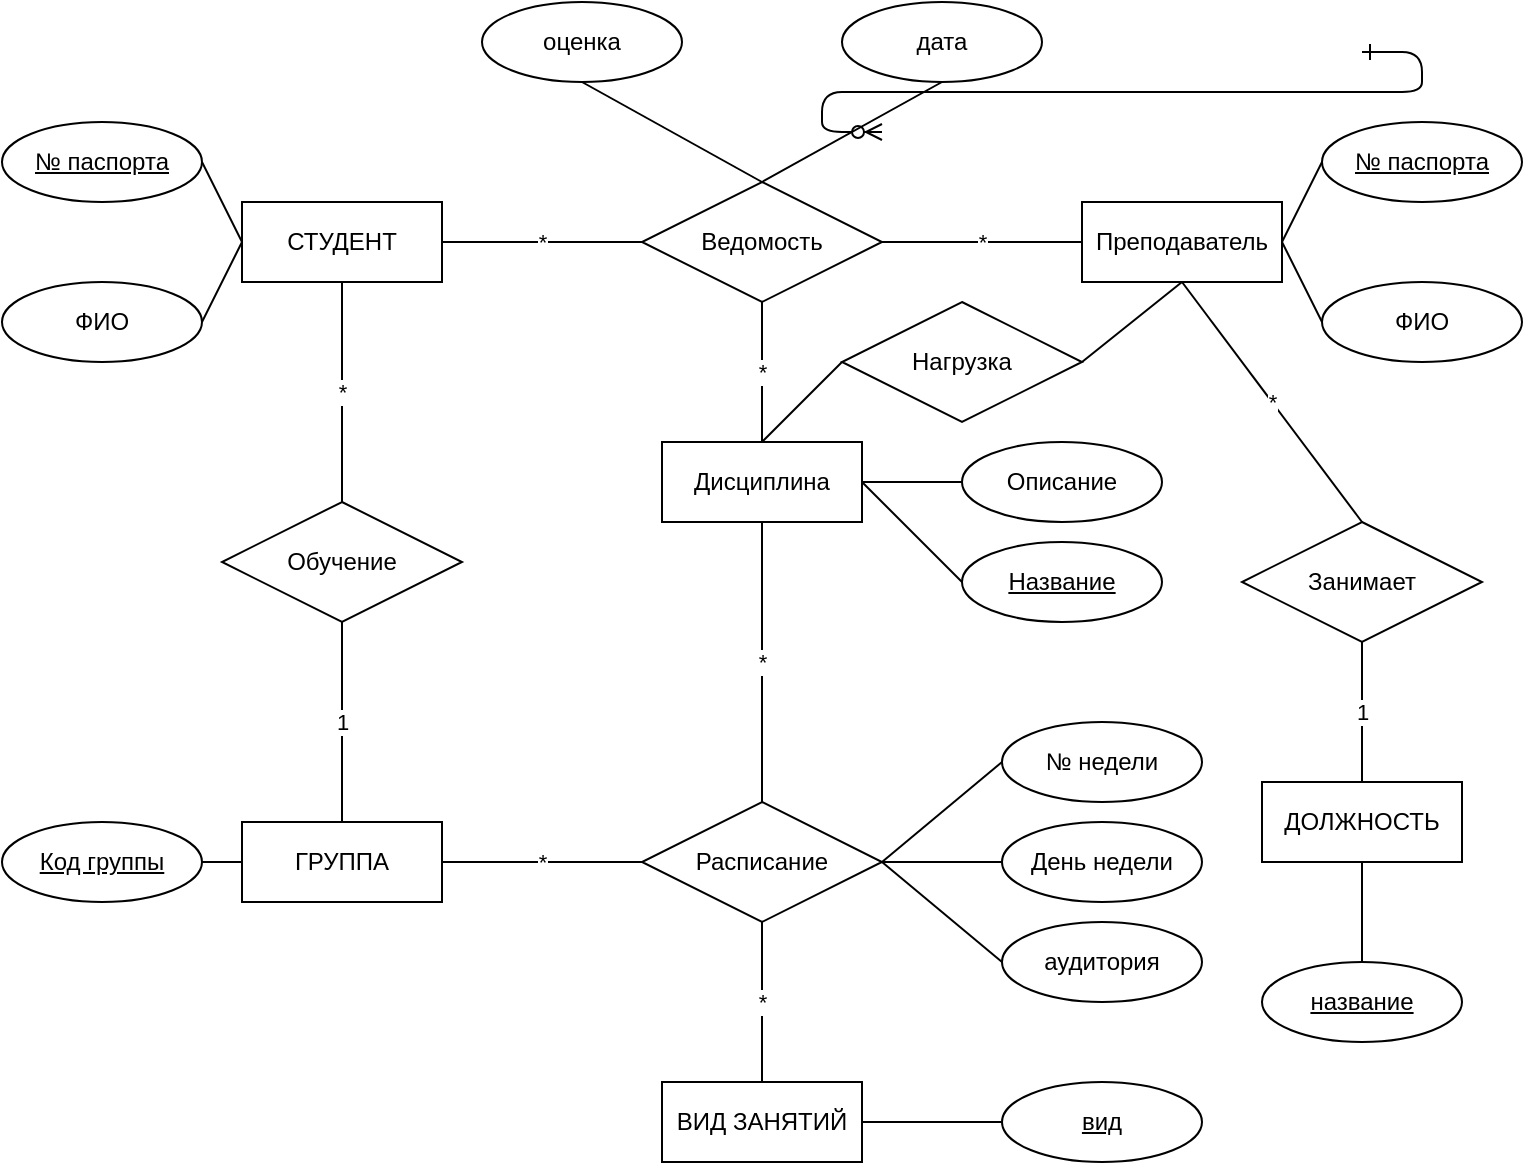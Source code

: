 <mxfile version="21.8.0" type="device">
  <diagram id="R2lEEEUBdFMjLlhIrx00" name="Page-1">
    <mxGraphModel dx="1080" dy="919" grid="1" gridSize="10" guides="1" tooltips="1" connect="1" arrows="1" fold="1" page="1" pageScale="1" pageWidth="850" pageHeight="1100" math="0" shadow="0" extFonts="Permanent Marker^https://fonts.googleapis.com/css?family=Permanent+Marker">
      <root>
        <mxCell id="0" />
        <mxCell id="1" parent="0" />
        <mxCell id="C-vyLk0tnHw3VtMMgP7b-12" value="" style="edgeStyle=entityRelationEdgeStyle;endArrow=ERzeroToMany;startArrow=ERone;endFill=1;startFill=0;" parent="1" target="C-vyLk0tnHw3VtMMgP7b-17" edge="1">
          <mxGeometry width="100" height="100" relative="1" as="geometry">
            <mxPoint x="700" y="165" as="sourcePoint" />
            <mxPoint x="460" y="205" as="targetPoint" />
          </mxGeometry>
        </mxCell>
        <mxCell id="tMN5YH0z0hid4pEFCZ7n-8" value="Преподаватель" style="whiteSpace=wrap;html=1;align=center;" vertex="1" parent="1">
          <mxGeometry x="560" y="240" width="100" height="40" as="geometry" />
        </mxCell>
        <mxCell id="tMN5YH0z0hid4pEFCZ7n-9" value="СТУДЕНТ" style="whiteSpace=wrap;html=1;align=center;" vertex="1" parent="1">
          <mxGeometry x="140" y="240" width="100" height="40" as="geometry" />
        </mxCell>
        <mxCell id="tMN5YH0z0hid4pEFCZ7n-10" value="Ведомость" style="shape=rhombus;perimeter=rhombusPerimeter;whiteSpace=wrap;html=1;align=center;" vertex="1" parent="1">
          <mxGeometry x="340" y="230" width="120" height="60" as="geometry" />
        </mxCell>
        <mxCell id="tMN5YH0z0hid4pEFCZ7n-11" value="оценка" style="ellipse;whiteSpace=wrap;html=1;align=center;" vertex="1" parent="1">
          <mxGeometry x="260" y="140" width="100" height="40" as="geometry" />
        </mxCell>
        <mxCell id="tMN5YH0z0hid4pEFCZ7n-12" value="дата" style="ellipse;whiteSpace=wrap;html=1;align=center;" vertex="1" parent="1">
          <mxGeometry x="440" y="140" width="100" height="40" as="geometry" />
        </mxCell>
        <mxCell id="tMN5YH0z0hid4pEFCZ7n-16" value="" style="endArrow=none;html=1;rounded=0;entryX=0.5;entryY=1;entryDx=0;entryDy=0;exitX=0.5;exitY=0;exitDx=0;exitDy=0;" edge="1" parent="1" source="tMN5YH0z0hid4pEFCZ7n-10" target="tMN5YH0z0hid4pEFCZ7n-12">
          <mxGeometry relative="1" as="geometry">
            <mxPoint x="320" y="360" as="sourcePoint" />
            <mxPoint x="480" y="360" as="targetPoint" />
          </mxGeometry>
        </mxCell>
        <mxCell id="tMN5YH0z0hid4pEFCZ7n-17" value="" style="endArrow=none;html=1;rounded=0;entryX=0.5;entryY=0;entryDx=0;entryDy=0;exitX=0.5;exitY=1;exitDx=0;exitDy=0;" edge="1" parent="1" source="tMN5YH0z0hid4pEFCZ7n-11" target="tMN5YH0z0hid4pEFCZ7n-10">
          <mxGeometry relative="1" as="geometry">
            <mxPoint x="210" y="210" as="sourcePoint" />
            <mxPoint x="370" y="210" as="targetPoint" />
          </mxGeometry>
        </mxCell>
        <mxCell id="tMN5YH0z0hid4pEFCZ7n-22" value="*" style="endArrow=none;html=1;rounded=0;exitX=1;exitY=0.5;exitDx=0;exitDy=0;entryX=0;entryY=0.5;entryDx=0;entryDy=0;" edge="1" parent="1" source="tMN5YH0z0hid4pEFCZ7n-9" target="tMN5YH0z0hid4pEFCZ7n-10">
          <mxGeometry relative="1" as="geometry">
            <mxPoint x="265" y="360" as="sourcePoint" />
            <mxPoint x="425" y="360" as="targetPoint" />
          </mxGeometry>
        </mxCell>
        <mxCell id="tMN5YH0z0hid4pEFCZ7n-24" value="*" style="endArrow=none;html=1;rounded=0;entryX=0;entryY=0.5;entryDx=0;entryDy=0;exitX=1;exitY=0.5;exitDx=0;exitDy=0;" edge="1" parent="1" source="tMN5YH0z0hid4pEFCZ7n-10" target="tMN5YH0z0hid4pEFCZ7n-8">
          <mxGeometry relative="1" as="geometry">
            <mxPoint x="320" y="360" as="sourcePoint" />
            <mxPoint x="480" y="360" as="targetPoint" />
          </mxGeometry>
        </mxCell>
        <mxCell id="tMN5YH0z0hid4pEFCZ7n-25" value="№ паспорта" style="ellipse;whiteSpace=wrap;html=1;align=center;fontStyle=4;" vertex="1" parent="1">
          <mxGeometry x="680" y="200" width="100" height="40" as="geometry" />
        </mxCell>
        <mxCell id="tMN5YH0z0hid4pEFCZ7n-26" value="ФИО" style="ellipse;whiteSpace=wrap;html=1;align=center;" vertex="1" parent="1">
          <mxGeometry x="680" y="280" width="100" height="40" as="geometry" />
        </mxCell>
        <mxCell id="tMN5YH0z0hid4pEFCZ7n-31" value="" style="endArrow=none;html=1;rounded=0;entryX=0;entryY=0.5;entryDx=0;entryDy=0;exitX=1;exitY=0.5;exitDx=0;exitDy=0;" edge="1" parent="1" source="tMN5YH0z0hid4pEFCZ7n-8" target="tMN5YH0z0hid4pEFCZ7n-26">
          <mxGeometry relative="1" as="geometry">
            <mxPoint x="510" y="360" as="sourcePoint" />
            <mxPoint x="670" y="360" as="targetPoint" />
          </mxGeometry>
        </mxCell>
        <mxCell id="tMN5YH0z0hid4pEFCZ7n-32" value="" style="endArrow=none;html=1;rounded=0;exitX=1;exitY=0.5;exitDx=0;exitDy=0;entryX=0;entryY=0.5;entryDx=0;entryDy=0;" edge="1" parent="1" source="tMN5YH0z0hid4pEFCZ7n-8" target="tMN5YH0z0hid4pEFCZ7n-25">
          <mxGeometry relative="1" as="geometry">
            <mxPoint x="610" y="230" as="sourcePoint" />
            <mxPoint x="770" y="230" as="targetPoint" />
          </mxGeometry>
        </mxCell>
        <mxCell id="tMN5YH0z0hid4pEFCZ7n-33" value="№ паспорта" style="ellipse;whiteSpace=wrap;html=1;align=center;fontStyle=4;" vertex="1" parent="1">
          <mxGeometry x="20" y="200" width="100" height="40" as="geometry" />
        </mxCell>
        <mxCell id="tMN5YH0z0hid4pEFCZ7n-34" value="ФИО" style="ellipse;whiteSpace=wrap;html=1;align=center;" vertex="1" parent="1">
          <mxGeometry x="20" y="280" width="100" height="40" as="geometry" />
        </mxCell>
        <mxCell id="tMN5YH0z0hid4pEFCZ7n-35" value="" style="endArrow=none;html=1;rounded=0;entryX=0;entryY=0.5;entryDx=0;entryDy=0;exitX=1;exitY=0.5;exitDx=0;exitDy=0;" edge="1" parent="1" source="tMN5YH0z0hid4pEFCZ7n-34" target="tMN5YH0z0hid4pEFCZ7n-9">
          <mxGeometry relative="1" as="geometry">
            <mxPoint x="40" y="360" as="sourcePoint" />
            <mxPoint x="200" y="360" as="targetPoint" />
          </mxGeometry>
        </mxCell>
        <mxCell id="tMN5YH0z0hid4pEFCZ7n-36" value="" style="endArrow=none;html=1;rounded=0;entryX=0;entryY=0.5;entryDx=0;entryDy=0;exitX=1;exitY=0.5;exitDx=0;exitDy=0;" edge="1" parent="1" source="tMN5YH0z0hid4pEFCZ7n-33" target="tMN5YH0z0hid4pEFCZ7n-9">
          <mxGeometry relative="1" as="geometry">
            <mxPoint x="40" y="360" as="sourcePoint" />
            <mxPoint x="200" y="360" as="targetPoint" />
          </mxGeometry>
        </mxCell>
        <mxCell id="tMN5YH0z0hid4pEFCZ7n-37" value="Дисциплина" style="whiteSpace=wrap;html=1;align=center;" vertex="1" parent="1">
          <mxGeometry x="350" y="360" width="100" height="40" as="geometry" />
        </mxCell>
        <mxCell id="tMN5YH0z0hid4pEFCZ7n-40" value="Нагрузка" style="shape=rhombus;perimeter=rhombusPerimeter;whiteSpace=wrap;html=1;align=center;" vertex="1" parent="1">
          <mxGeometry x="440" y="290" width="120" height="60" as="geometry" />
        </mxCell>
        <mxCell id="tMN5YH0z0hid4pEFCZ7n-41" value="*" style="endArrow=none;html=1;rounded=0;exitX=0.5;exitY=1;exitDx=0;exitDy=0;entryX=0.5;entryY=0;entryDx=0;entryDy=0;" edge="1" parent="1" source="tMN5YH0z0hid4pEFCZ7n-10" target="tMN5YH0z0hid4pEFCZ7n-37">
          <mxGeometry relative="1" as="geometry">
            <mxPoint x="320" y="360" as="sourcePoint" />
            <mxPoint x="480" y="360" as="targetPoint" />
          </mxGeometry>
        </mxCell>
        <mxCell id="tMN5YH0z0hid4pEFCZ7n-42" value="" style="endArrow=none;html=1;rounded=0;entryX=0;entryY=0.5;entryDx=0;entryDy=0;exitX=0.5;exitY=0;exitDx=0;exitDy=0;" edge="1" parent="1" source="tMN5YH0z0hid4pEFCZ7n-37" target="tMN5YH0z0hid4pEFCZ7n-40">
          <mxGeometry relative="1" as="geometry">
            <mxPoint x="320" y="360" as="sourcePoint" />
            <mxPoint x="480" y="360" as="targetPoint" />
          </mxGeometry>
        </mxCell>
        <mxCell id="tMN5YH0z0hid4pEFCZ7n-43" value="" style="endArrow=none;html=1;rounded=0;entryX=0.5;entryY=1;entryDx=0;entryDy=0;exitX=1;exitY=0.5;exitDx=0;exitDy=0;" edge="1" parent="1" source="tMN5YH0z0hid4pEFCZ7n-40" target="tMN5YH0z0hid4pEFCZ7n-8">
          <mxGeometry relative="1" as="geometry">
            <mxPoint x="320" y="360" as="sourcePoint" />
            <mxPoint x="480" y="360" as="targetPoint" />
          </mxGeometry>
        </mxCell>
        <mxCell id="tMN5YH0z0hid4pEFCZ7n-44" value="Описание" style="ellipse;whiteSpace=wrap;html=1;align=center;" vertex="1" parent="1">
          <mxGeometry x="500" y="360" width="100" height="40" as="geometry" />
        </mxCell>
        <mxCell id="tMN5YH0z0hid4pEFCZ7n-45" value="Название" style="ellipse;whiteSpace=wrap;html=1;align=center;fontStyle=4;" vertex="1" parent="1">
          <mxGeometry x="500" y="410" width="100" height="40" as="geometry" />
        </mxCell>
        <mxCell id="tMN5YH0z0hid4pEFCZ7n-46" value="" style="endArrow=none;html=1;rounded=0;entryX=0;entryY=0.5;entryDx=0;entryDy=0;exitX=1;exitY=0.5;exitDx=0;exitDy=0;" edge="1" parent="1" source="tMN5YH0z0hid4pEFCZ7n-37" target="tMN5YH0z0hid4pEFCZ7n-44">
          <mxGeometry relative="1" as="geometry">
            <mxPoint x="310" y="360" as="sourcePoint" />
            <mxPoint x="470" y="360" as="targetPoint" />
          </mxGeometry>
        </mxCell>
        <mxCell id="tMN5YH0z0hid4pEFCZ7n-47" value="" style="endArrow=none;html=1;rounded=0;entryX=0;entryY=0.5;entryDx=0;entryDy=0;exitX=1;exitY=0.5;exitDx=0;exitDy=0;" edge="1" parent="1" source="tMN5YH0z0hid4pEFCZ7n-37" target="tMN5YH0z0hid4pEFCZ7n-45">
          <mxGeometry relative="1" as="geometry">
            <mxPoint x="310" y="360" as="sourcePoint" />
            <mxPoint x="470" y="360" as="targetPoint" />
          </mxGeometry>
        </mxCell>
        <mxCell id="tMN5YH0z0hid4pEFCZ7n-48" value="Обучение" style="shape=rhombus;perimeter=rhombusPerimeter;whiteSpace=wrap;html=1;align=center;" vertex="1" parent="1">
          <mxGeometry x="130" y="390" width="120" height="60" as="geometry" />
        </mxCell>
        <mxCell id="tMN5YH0z0hid4pEFCZ7n-51" value="*" style="endArrow=none;html=1;rounded=0;exitX=0.5;exitY=1;exitDx=0;exitDy=0;entryX=0.5;entryY=0;entryDx=0;entryDy=0;" edge="1" parent="1" source="tMN5YH0z0hid4pEFCZ7n-9" target="tMN5YH0z0hid4pEFCZ7n-48">
          <mxGeometry relative="1" as="geometry">
            <mxPoint x="310" y="360" as="sourcePoint" />
            <mxPoint x="470" y="360" as="targetPoint" />
          </mxGeometry>
        </mxCell>
        <mxCell id="tMN5YH0z0hid4pEFCZ7n-52" value="ГРУППА" style="whiteSpace=wrap;html=1;align=center;" vertex="1" parent="1">
          <mxGeometry x="140" y="550" width="100" height="40" as="geometry" />
        </mxCell>
        <mxCell id="tMN5YH0z0hid4pEFCZ7n-53" value="1" style="endArrow=none;html=1;rounded=0;exitX=0.5;exitY=0;exitDx=0;exitDy=0;entryX=0.5;entryY=1;entryDx=0;entryDy=0;" edge="1" parent="1" source="tMN5YH0z0hid4pEFCZ7n-52" target="tMN5YH0z0hid4pEFCZ7n-48">
          <mxGeometry relative="1" as="geometry">
            <mxPoint x="310" y="360" as="sourcePoint" />
            <mxPoint x="470" y="360" as="targetPoint" />
          </mxGeometry>
        </mxCell>
        <mxCell id="tMN5YH0z0hid4pEFCZ7n-54" value="Код группы" style="ellipse;whiteSpace=wrap;html=1;align=center;fontStyle=4;" vertex="1" parent="1">
          <mxGeometry x="20" y="550" width="100" height="40" as="geometry" />
        </mxCell>
        <mxCell id="tMN5YH0z0hid4pEFCZ7n-55" value="" style="endArrow=none;html=1;rounded=0;entryX=0;entryY=0.5;entryDx=0;entryDy=0;exitX=1;exitY=0.5;exitDx=0;exitDy=0;" edge="1" parent="1" source="tMN5YH0z0hid4pEFCZ7n-54" target="tMN5YH0z0hid4pEFCZ7n-52">
          <mxGeometry relative="1" as="geometry">
            <mxPoint x="140" y="360" as="sourcePoint" />
            <mxPoint x="300" y="360" as="targetPoint" />
          </mxGeometry>
        </mxCell>
        <mxCell id="tMN5YH0z0hid4pEFCZ7n-56" value="Расписание" style="shape=rhombus;perimeter=rhombusPerimeter;whiteSpace=wrap;html=1;align=center;" vertex="1" parent="1">
          <mxGeometry x="340" y="540" width="120" height="60" as="geometry" />
        </mxCell>
        <mxCell id="tMN5YH0z0hid4pEFCZ7n-57" value="*" style="endArrow=none;html=1;rounded=0;entryX=0;entryY=0.5;entryDx=0;entryDy=0;exitX=1;exitY=0.5;exitDx=0;exitDy=0;" edge="1" parent="1" source="tMN5YH0z0hid4pEFCZ7n-52" target="tMN5YH0z0hid4pEFCZ7n-56">
          <mxGeometry relative="1" as="geometry">
            <mxPoint x="300" y="360" as="sourcePoint" />
            <mxPoint x="460" y="360" as="targetPoint" />
          </mxGeometry>
        </mxCell>
        <mxCell id="tMN5YH0z0hid4pEFCZ7n-58" value="*" style="endArrow=none;html=1;rounded=0;entryX=0.5;entryY=1;entryDx=0;entryDy=0;exitX=0.5;exitY=0;exitDx=0;exitDy=0;" edge="1" parent="1" source="tMN5YH0z0hid4pEFCZ7n-56" target="tMN5YH0z0hid4pEFCZ7n-37">
          <mxGeometry relative="1" as="geometry">
            <mxPoint x="300" y="360" as="sourcePoint" />
            <mxPoint x="460" y="360" as="targetPoint" />
          </mxGeometry>
        </mxCell>
        <mxCell id="tMN5YH0z0hid4pEFCZ7n-59" value="ВИД ЗАНЯТИЙ" style="whiteSpace=wrap;html=1;align=center;" vertex="1" parent="1">
          <mxGeometry x="350" y="680" width="100" height="40" as="geometry" />
        </mxCell>
        <mxCell id="tMN5YH0z0hid4pEFCZ7n-60" value="*" style="endArrow=none;html=1;rounded=0;entryX=0.5;entryY=1;entryDx=0;entryDy=0;exitX=0.5;exitY=0;exitDx=0;exitDy=0;" edge="1" parent="1" source="tMN5YH0z0hid4pEFCZ7n-59" target="tMN5YH0z0hid4pEFCZ7n-56">
          <mxGeometry relative="1" as="geometry">
            <mxPoint x="300" y="360" as="sourcePoint" />
            <mxPoint x="460" y="360" as="targetPoint" />
          </mxGeometry>
        </mxCell>
        <mxCell id="tMN5YH0z0hid4pEFCZ7n-62" value="" style="endArrow=none;html=1;rounded=0;exitX=1;exitY=0.5;exitDx=0;exitDy=0;entryX=0;entryY=0.5;entryDx=0;entryDy=0;" edge="1" parent="1" source="tMN5YH0z0hid4pEFCZ7n-59" target="tMN5YH0z0hid4pEFCZ7n-75">
          <mxGeometry relative="1" as="geometry">
            <mxPoint x="360" y="530" as="sourcePoint" />
            <mxPoint x="510" y="730" as="targetPoint" />
          </mxGeometry>
        </mxCell>
        <mxCell id="tMN5YH0z0hid4pEFCZ7n-66" value="" style="endArrow=none;html=1;rounded=0;exitX=1;exitY=0.5;exitDx=0;exitDy=0;entryX=0;entryY=0.5;entryDx=0;entryDy=0;" edge="1" parent="1" source="tMN5YH0z0hid4pEFCZ7n-56" target="tMN5YH0z0hid4pEFCZ7n-76">
          <mxGeometry relative="1" as="geometry">
            <mxPoint x="360" y="530" as="sourcePoint" />
            <mxPoint x="500" y="520" as="targetPoint" />
          </mxGeometry>
        </mxCell>
        <mxCell id="tMN5YH0z0hid4pEFCZ7n-67" value="" style="endArrow=none;html=1;rounded=0;exitX=1;exitY=0.5;exitDx=0;exitDy=0;entryX=0;entryY=0.5;entryDx=0;entryDy=0;" edge="1" parent="1" source="tMN5YH0z0hid4pEFCZ7n-56" target="tMN5YH0z0hid4pEFCZ7n-78">
          <mxGeometry relative="1" as="geometry">
            <mxPoint x="360" y="530" as="sourcePoint" />
            <mxPoint x="500" y="620" as="targetPoint" />
          </mxGeometry>
        </mxCell>
        <mxCell id="tMN5YH0z0hid4pEFCZ7n-68" value="" style="endArrow=none;html=1;rounded=0;exitX=1;exitY=0.5;exitDx=0;exitDy=0;entryX=0;entryY=0.5;entryDx=0;entryDy=0;" edge="1" parent="1" source="tMN5YH0z0hid4pEFCZ7n-56" target="tMN5YH0z0hid4pEFCZ7n-77">
          <mxGeometry relative="1" as="geometry">
            <mxPoint x="360" y="530" as="sourcePoint" />
            <mxPoint x="510" y="530" as="targetPoint" />
          </mxGeometry>
        </mxCell>
        <mxCell id="tMN5YH0z0hid4pEFCZ7n-69" value="Занимает" style="shape=rhombus;perimeter=rhombusPerimeter;whiteSpace=wrap;html=1;align=center;" vertex="1" parent="1">
          <mxGeometry x="640" y="400" width="120" height="60" as="geometry" />
        </mxCell>
        <mxCell id="tMN5YH0z0hid4pEFCZ7n-70" value="*" style="endArrow=none;html=1;rounded=0;entryX=0.5;entryY=0;entryDx=0;entryDy=0;exitX=0.5;exitY=1;exitDx=0;exitDy=0;" edge="1" parent="1" source="tMN5YH0z0hid4pEFCZ7n-8" target="tMN5YH0z0hid4pEFCZ7n-69">
          <mxGeometry relative="1" as="geometry">
            <mxPoint x="430" y="470" as="sourcePoint" />
            <mxPoint x="590" y="470" as="targetPoint" />
          </mxGeometry>
        </mxCell>
        <mxCell id="tMN5YH0z0hid4pEFCZ7n-71" value="ДОЛЖНОСТЬ" style="whiteSpace=wrap;html=1;align=center;" vertex="1" parent="1">
          <mxGeometry x="650" y="530" width="100" height="40" as="geometry" />
        </mxCell>
        <mxCell id="tMN5YH0z0hid4pEFCZ7n-72" value="1" style="endArrow=none;html=1;rounded=0;entryX=0.5;entryY=1;entryDx=0;entryDy=0;exitX=0.5;exitY=0;exitDx=0;exitDy=0;" edge="1" parent="1" source="tMN5YH0z0hid4pEFCZ7n-71" target="tMN5YH0z0hid4pEFCZ7n-69">
          <mxGeometry relative="1" as="geometry">
            <mxPoint x="430" y="470" as="sourcePoint" />
            <mxPoint x="590" y="470" as="targetPoint" />
          </mxGeometry>
        </mxCell>
        <mxCell id="tMN5YH0z0hid4pEFCZ7n-73" value="название" style="ellipse;whiteSpace=wrap;html=1;align=center;fontStyle=4;" vertex="1" parent="1">
          <mxGeometry x="650" y="620" width="100" height="40" as="geometry" />
        </mxCell>
        <mxCell id="tMN5YH0z0hid4pEFCZ7n-74" value="" style="endArrow=none;html=1;rounded=0;entryX=0.5;entryY=1;entryDx=0;entryDy=0;exitX=0.5;exitY=0;exitDx=0;exitDy=0;" edge="1" parent="1" source="tMN5YH0z0hid4pEFCZ7n-73" target="tMN5YH0z0hid4pEFCZ7n-71">
          <mxGeometry relative="1" as="geometry">
            <mxPoint x="430" y="470" as="sourcePoint" />
            <mxPoint x="590" y="470" as="targetPoint" />
          </mxGeometry>
        </mxCell>
        <mxCell id="tMN5YH0z0hid4pEFCZ7n-75" value="вид" style="ellipse;whiteSpace=wrap;html=1;align=center;fontStyle=4;" vertex="1" parent="1">
          <mxGeometry x="520" y="680" width="100" height="40" as="geometry" />
        </mxCell>
        <mxCell id="tMN5YH0z0hid4pEFCZ7n-76" value="№ недели" style="ellipse;whiteSpace=wrap;html=1;align=center;" vertex="1" parent="1">
          <mxGeometry x="520" y="500" width="100" height="40" as="geometry" />
        </mxCell>
        <mxCell id="tMN5YH0z0hid4pEFCZ7n-77" value="День недели" style="ellipse;whiteSpace=wrap;html=1;align=center;" vertex="1" parent="1">
          <mxGeometry x="520" y="550" width="100" height="40" as="geometry" />
        </mxCell>
        <mxCell id="tMN5YH0z0hid4pEFCZ7n-78" value="аудитория" style="ellipse;whiteSpace=wrap;html=1;align=center;" vertex="1" parent="1">
          <mxGeometry x="520" y="600" width="100" height="40" as="geometry" />
        </mxCell>
      </root>
    </mxGraphModel>
  </diagram>
</mxfile>
